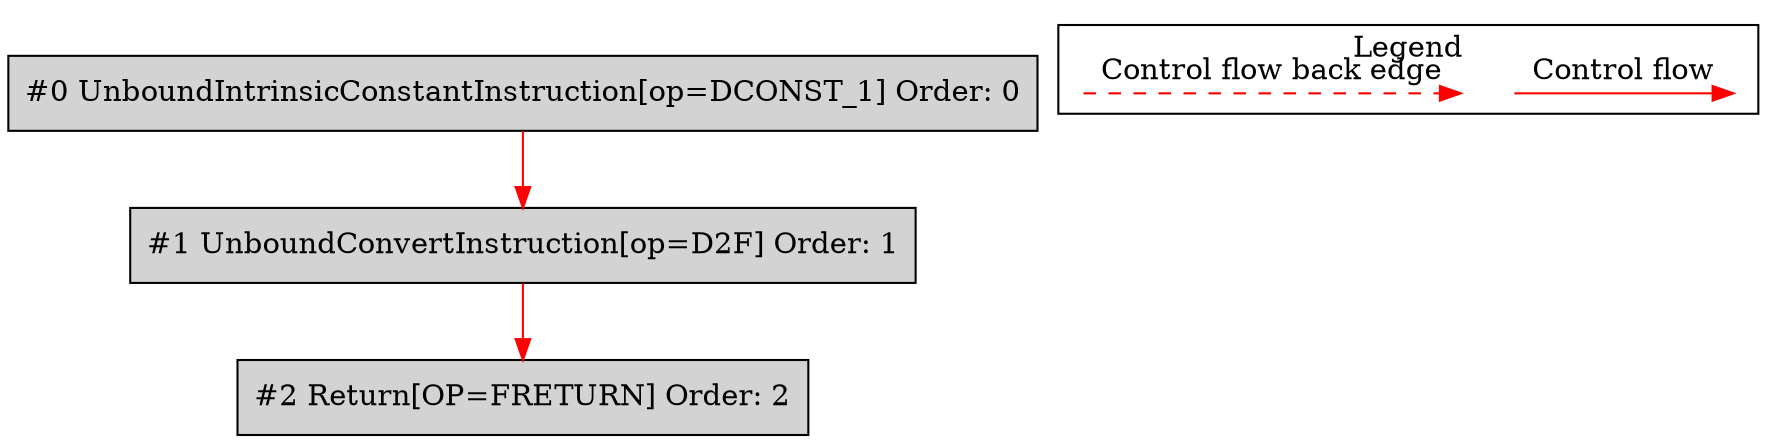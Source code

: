 digraph {
 node0[label="#0 UnboundIntrinsicConstantInstruction[op=DCONST_1] Order: 0", shape=box, fillcolor=lightgrey, style=filled];
 node1[label="#1 UnboundConvertInstruction[op=D2F] Order: 1", shape=box, fillcolor=lightgrey, style=filled];
 node2[label="#2 Return[OP=FRETURN] Order: 2", shape=box, fillcolor=lightgrey, style=filled];
 node0 -> node1[color=red];
 node1 -> node2[color=red];
 subgraph cluster_000 {
  label = "Legend";
  node [shape=point]
  {
   rank=same;
   c0 [style = invis];
   c1 [style = invis];
   c2 [style = invis];
   c3 [style = invis];
  }
  c0 -> c1 [label="Control flow", style=solid, color=red]
  c2 -> c3 [label="Control flow back edge", style=dashed, color=red]
 }

}
